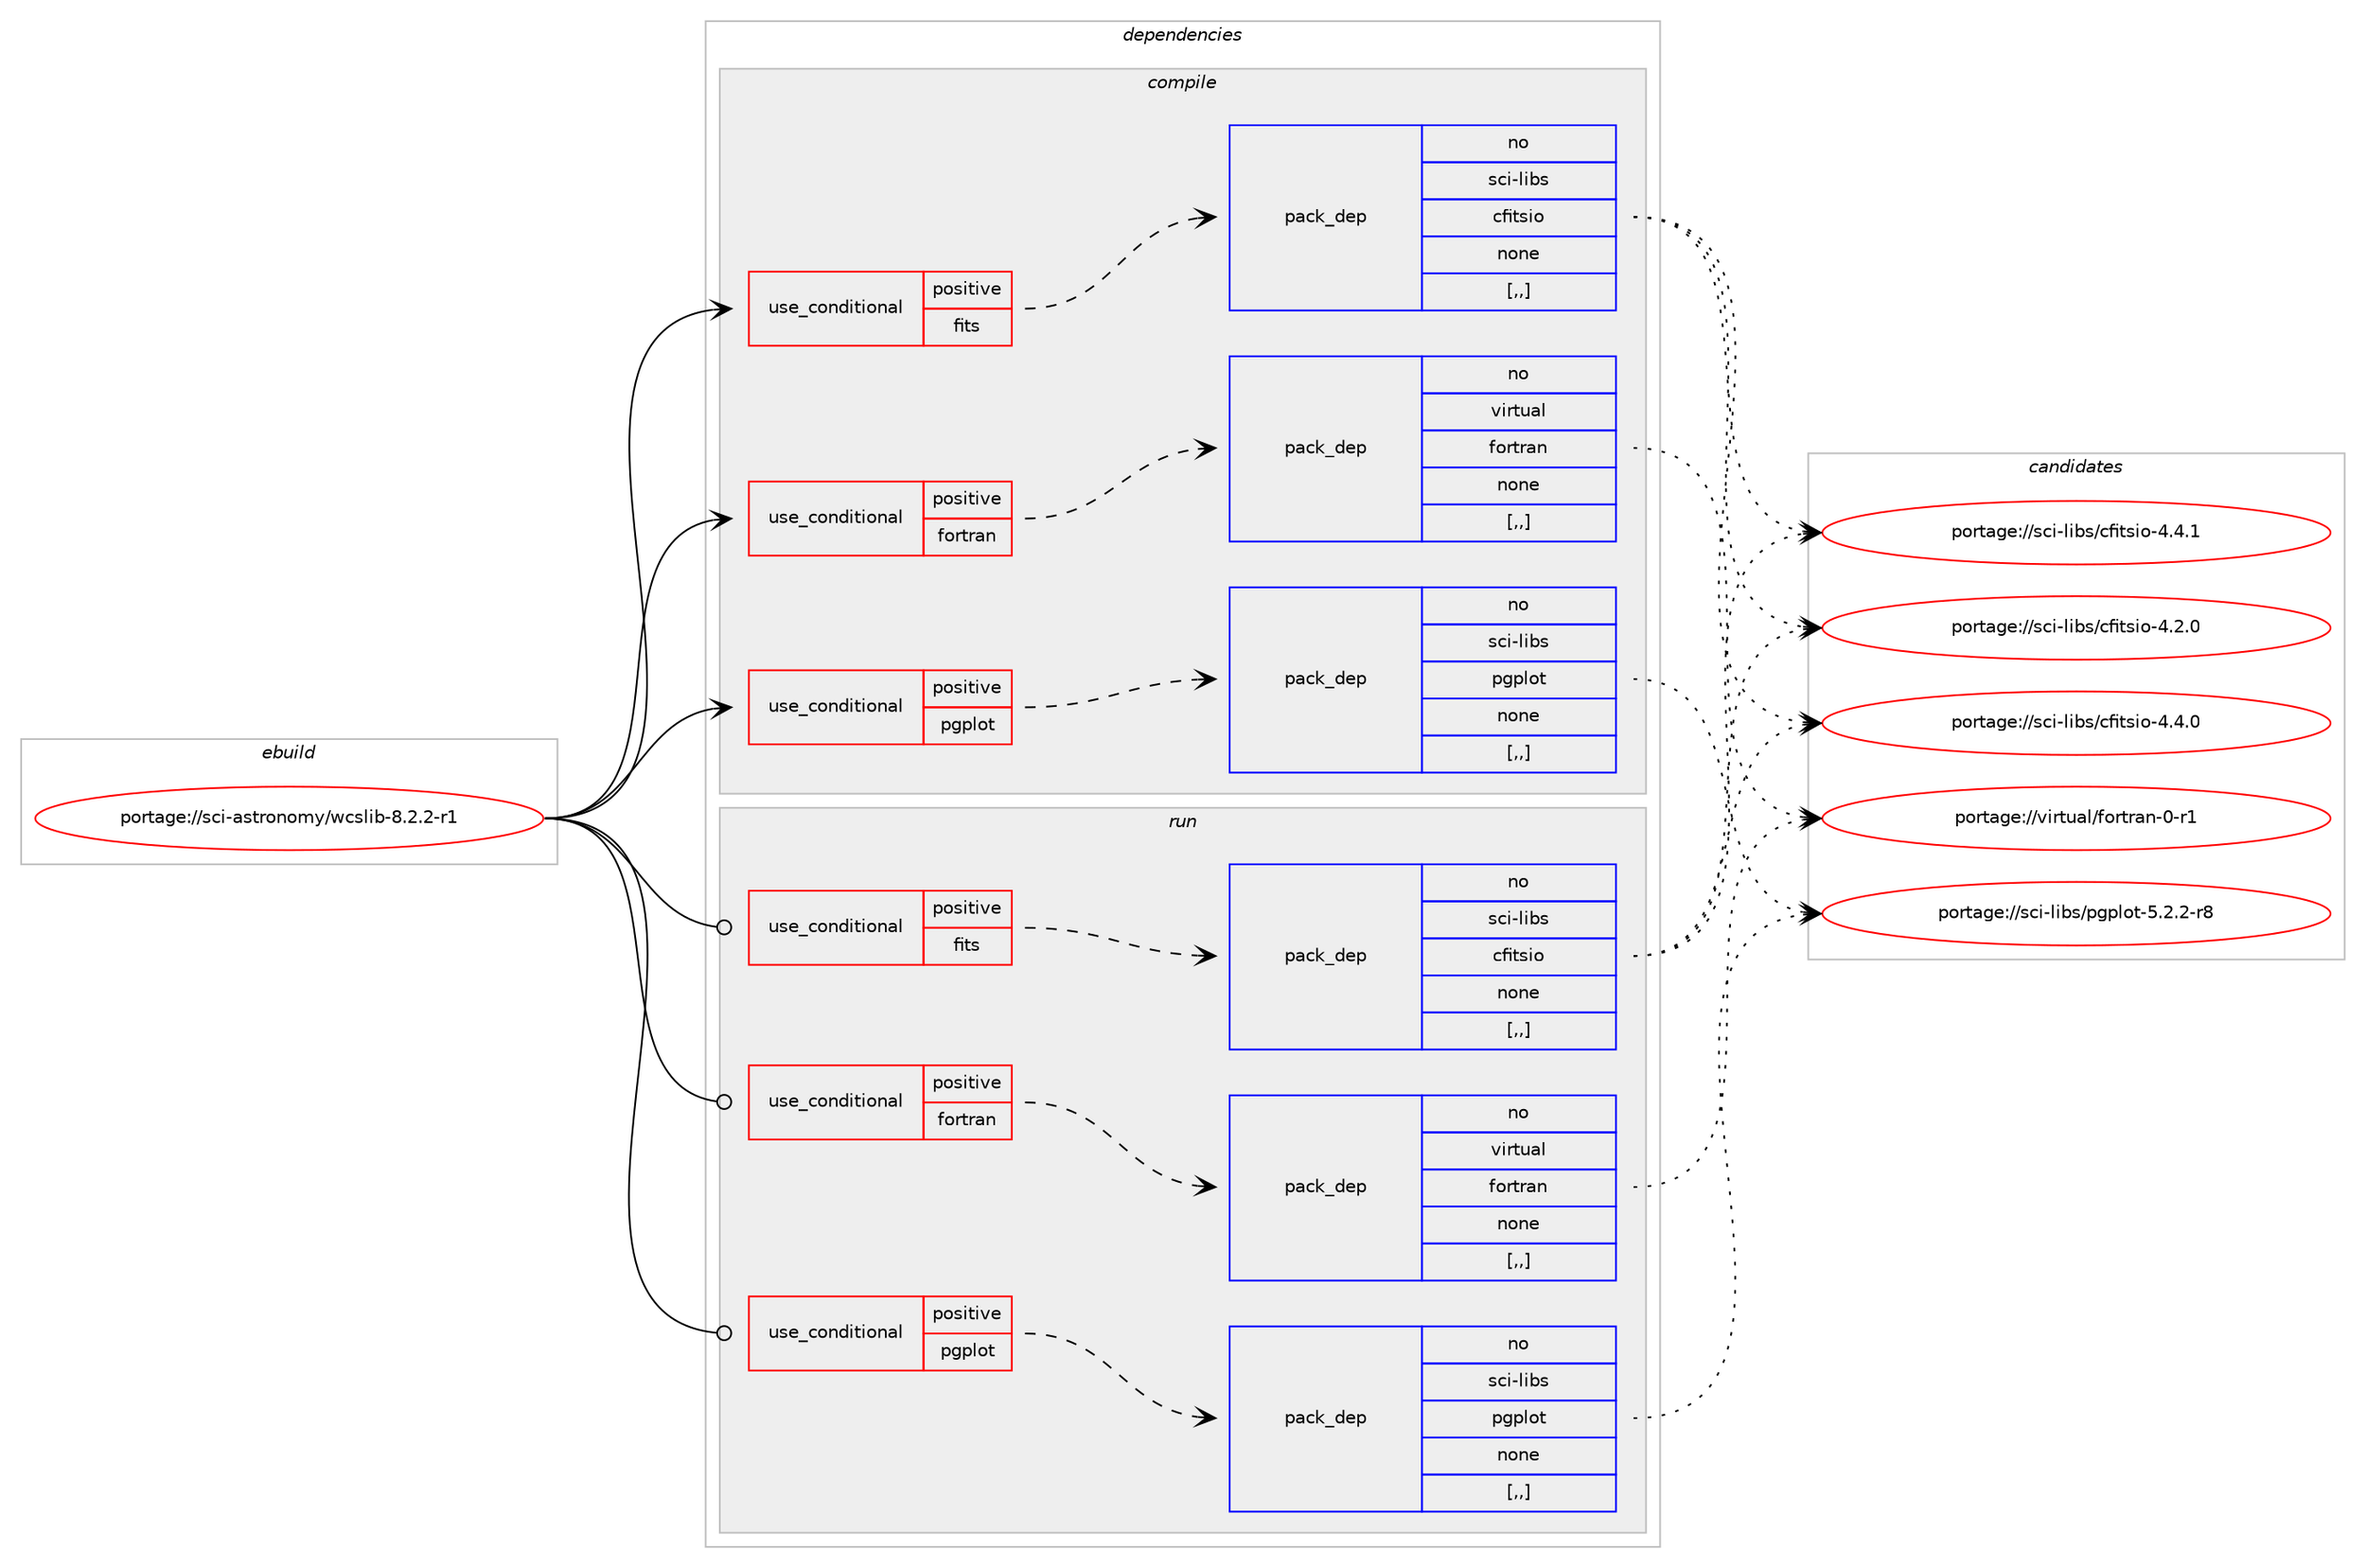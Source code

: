 digraph prolog {

# *************
# Graph options
# *************

newrank=true;
concentrate=true;
compound=true;
graph [rankdir=LR,fontname=Helvetica,fontsize=10,ranksep=1.5];#, ranksep=2.5, nodesep=0.2];
edge  [arrowhead=vee];
node  [fontname=Helvetica,fontsize=10];

# **********
# The ebuild
# **********

subgraph cluster_leftcol {
color=gray;
rank=same;
label=<<i>ebuild</i>>;
id [label="portage://sci-astronomy/wcslib-8.2.2-r1", color=red, width=4, href="../sci-astronomy/wcslib-8.2.2-r1.svg"];
}

# ****************
# The dependencies
# ****************

subgraph cluster_midcol {
color=gray;
label=<<i>dependencies</i>>;
subgraph cluster_compile {
fillcolor="#eeeeee";
style=filled;
label=<<i>compile</i>>;
subgraph cond101333 {
dependency382934 [label=<<TABLE BORDER="0" CELLBORDER="1" CELLSPACING="0" CELLPADDING="4"><TR><TD ROWSPAN="3" CELLPADDING="10">use_conditional</TD></TR><TR><TD>positive</TD></TR><TR><TD>fits</TD></TR></TABLE>>, shape=none, color=red];
subgraph pack278850 {
dependency382935 [label=<<TABLE BORDER="0" CELLBORDER="1" CELLSPACING="0" CELLPADDING="4" WIDTH="220"><TR><TD ROWSPAN="6" CELLPADDING="30">pack_dep</TD></TR><TR><TD WIDTH="110">no</TD></TR><TR><TD>sci-libs</TD></TR><TR><TD>cfitsio</TD></TR><TR><TD>none</TD></TR><TR><TD>[,,]</TD></TR></TABLE>>, shape=none, color=blue];
}
dependency382934:e -> dependency382935:w [weight=20,style="dashed",arrowhead="vee"];
}
id:e -> dependency382934:w [weight=20,style="solid",arrowhead="vee"];
subgraph cond101334 {
dependency382936 [label=<<TABLE BORDER="0" CELLBORDER="1" CELLSPACING="0" CELLPADDING="4"><TR><TD ROWSPAN="3" CELLPADDING="10">use_conditional</TD></TR><TR><TD>positive</TD></TR><TR><TD>fortran</TD></TR></TABLE>>, shape=none, color=red];
subgraph pack278851 {
dependency382937 [label=<<TABLE BORDER="0" CELLBORDER="1" CELLSPACING="0" CELLPADDING="4" WIDTH="220"><TR><TD ROWSPAN="6" CELLPADDING="30">pack_dep</TD></TR><TR><TD WIDTH="110">no</TD></TR><TR><TD>virtual</TD></TR><TR><TD>fortran</TD></TR><TR><TD>none</TD></TR><TR><TD>[,,]</TD></TR></TABLE>>, shape=none, color=blue];
}
dependency382936:e -> dependency382937:w [weight=20,style="dashed",arrowhead="vee"];
}
id:e -> dependency382936:w [weight=20,style="solid",arrowhead="vee"];
subgraph cond101335 {
dependency382938 [label=<<TABLE BORDER="0" CELLBORDER="1" CELLSPACING="0" CELLPADDING="4"><TR><TD ROWSPAN="3" CELLPADDING="10">use_conditional</TD></TR><TR><TD>positive</TD></TR><TR><TD>pgplot</TD></TR></TABLE>>, shape=none, color=red];
subgraph pack278852 {
dependency382939 [label=<<TABLE BORDER="0" CELLBORDER="1" CELLSPACING="0" CELLPADDING="4" WIDTH="220"><TR><TD ROWSPAN="6" CELLPADDING="30">pack_dep</TD></TR><TR><TD WIDTH="110">no</TD></TR><TR><TD>sci-libs</TD></TR><TR><TD>pgplot</TD></TR><TR><TD>none</TD></TR><TR><TD>[,,]</TD></TR></TABLE>>, shape=none, color=blue];
}
dependency382938:e -> dependency382939:w [weight=20,style="dashed",arrowhead="vee"];
}
id:e -> dependency382938:w [weight=20,style="solid",arrowhead="vee"];
}
subgraph cluster_compileandrun {
fillcolor="#eeeeee";
style=filled;
label=<<i>compile and run</i>>;
}
subgraph cluster_run {
fillcolor="#eeeeee";
style=filled;
label=<<i>run</i>>;
subgraph cond101336 {
dependency382940 [label=<<TABLE BORDER="0" CELLBORDER="1" CELLSPACING="0" CELLPADDING="4"><TR><TD ROWSPAN="3" CELLPADDING="10">use_conditional</TD></TR><TR><TD>positive</TD></TR><TR><TD>fits</TD></TR></TABLE>>, shape=none, color=red];
subgraph pack278853 {
dependency382941 [label=<<TABLE BORDER="0" CELLBORDER="1" CELLSPACING="0" CELLPADDING="4" WIDTH="220"><TR><TD ROWSPAN="6" CELLPADDING="30">pack_dep</TD></TR><TR><TD WIDTH="110">no</TD></TR><TR><TD>sci-libs</TD></TR><TR><TD>cfitsio</TD></TR><TR><TD>none</TD></TR><TR><TD>[,,]</TD></TR></TABLE>>, shape=none, color=blue];
}
dependency382940:e -> dependency382941:w [weight=20,style="dashed",arrowhead="vee"];
}
id:e -> dependency382940:w [weight=20,style="solid",arrowhead="odot"];
subgraph cond101337 {
dependency382942 [label=<<TABLE BORDER="0" CELLBORDER="1" CELLSPACING="0" CELLPADDING="4"><TR><TD ROWSPAN="3" CELLPADDING="10">use_conditional</TD></TR><TR><TD>positive</TD></TR><TR><TD>fortran</TD></TR></TABLE>>, shape=none, color=red];
subgraph pack278854 {
dependency382943 [label=<<TABLE BORDER="0" CELLBORDER="1" CELLSPACING="0" CELLPADDING="4" WIDTH="220"><TR><TD ROWSPAN="6" CELLPADDING="30">pack_dep</TD></TR><TR><TD WIDTH="110">no</TD></TR><TR><TD>virtual</TD></TR><TR><TD>fortran</TD></TR><TR><TD>none</TD></TR><TR><TD>[,,]</TD></TR></TABLE>>, shape=none, color=blue];
}
dependency382942:e -> dependency382943:w [weight=20,style="dashed",arrowhead="vee"];
}
id:e -> dependency382942:w [weight=20,style="solid",arrowhead="odot"];
subgraph cond101338 {
dependency382944 [label=<<TABLE BORDER="0" CELLBORDER="1" CELLSPACING="0" CELLPADDING="4"><TR><TD ROWSPAN="3" CELLPADDING="10">use_conditional</TD></TR><TR><TD>positive</TD></TR><TR><TD>pgplot</TD></TR></TABLE>>, shape=none, color=red];
subgraph pack278855 {
dependency382945 [label=<<TABLE BORDER="0" CELLBORDER="1" CELLSPACING="0" CELLPADDING="4" WIDTH="220"><TR><TD ROWSPAN="6" CELLPADDING="30">pack_dep</TD></TR><TR><TD WIDTH="110">no</TD></TR><TR><TD>sci-libs</TD></TR><TR><TD>pgplot</TD></TR><TR><TD>none</TD></TR><TR><TD>[,,]</TD></TR></TABLE>>, shape=none, color=blue];
}
dependency382944:e -> dependency382945:w [weight=20,style="dashed",arrowhead="vee"];
}
id:e -> dependency382944:w [weight=20,style="solid",arrowhead="odot"];
}
}

# **************
# The candidates
# **************

subgraph cluster_choices {
rank=same;
color=gray;
label=<<i>candidates</i>>;

subgraph choice278850 {
color=black;
nodesep=1;
choice1159910545108105981154799102105116115105111455246504648 [label="portage://sci-libs/cfitsio-4.2.0", color=red, width=4,href="../sci-libs/cfitsio-4.2.0.svg"];
choice1159910545108105981154799102105116115105111455246524648 [label="portage://sci-libs/cfitsio-4.4.0", color=red, width=4,href="../sci-libs/cfitsio-4.4.0.svg"];
choice1159910545108105981154799102105116115105111455246524649 [label="portage://sci-libs/cfitsio-4.4.1", color=red, width=4,href="../sci-libs/cfitsio-4.4.1.svg"];
dependency382935:e -> choice1159910545108105981154799102105116115105111455246504648:w [style=dotted,weight="100"];
dependency382935:e -> choice1159910545108105981154799102105116115105111455246524648:w [style=dotted,weight="100"];
dependency382935:e -> choice1159910545108105981154799102105116115105111455246524649:w [style=dotted,weight="100"];
}
subgraph choice278851 {
color=black;
nodesep=1;
choice11810511411611797108471021111141161149711045484511449 [label="portage://virtual/fortran-0-r1", color=red, width=4,href="../virtual/fortran-0-r1.svg"];
dependency382937:e -> choice11810511411611797108471021111141161149711045484511449:w [style=dotted,weight="100"];
}
subgraph choice278852 {
color=black;
nodesep=1;
choice115991054510810598115471121031121081111164553465046504511456 [label="portage://sci-libs/pgplot-5.2.2-r8", color=red, width=4,href="../sci-libs/pgplot-5.2.2-r8.svg"];
dependency382939:e -> choice115991054510810598115471121031121081111164553465046504511456:w [style=dotted,weight="100"];
}
subgraph choice278853 {
color=black;
nodesep=1;
choice1159910545108105981154799102105116115105111455246504648 [label="portage://sci-libs/cfitsio-4.2.0", color=red, width=4,href="../sci-libs/cfitsio-4.2.0.svg"];
choice1159910545108105981154799102105116115105111455246524648 [label="portage://sci-libs/cfitsio-4.4.0", color=red, width=4,href="../sci-libs/cfitsio-4.4.0.svg"];
choice1159910545108105981154799102105116115105111455246524649 [label="portage://sci-libs/cfitsio-4.4.1", color=red, width=4,href="../sci-libs/cfitsio-4.4.1.svg"];
dependency382941:e -> choice1159910545108105981154799102105116115105111455246504648:w [style=dotted,weight="100"];
dependency382941:e -> choice1159910545108105981154799102105116115105111455246524648:w [style=dotted,weight="100"];
dependency382941:e -> choice1159910545108105981154799102105116115105111455246524649:w [style=dotted,weight="100"];
}
subgraph choice278854 {
color=black;
nodesep=1;
choice11810511411611797108471021111141161149711045484511449 [label="portage://virtual/fortran-0-r1", color=red, width=4,href="../virtual/fortran-0-r1.svg"];
dependency382943:e -> choice11810511411611797108471021111141161149711045484511449:w [style=dotted,weight="100"];
}
subgraph choice278855 {
color=black;
nodesep=1;
choice115991054510810598115471121031121081111164553465046504511456 [label="portage://sci-libs/pgplot-5.2.2-r8", color=red, width=4,href="../sci-libs/pgplot-5.2.2-r8.svg"];
dependency382945:e -> choice115991054510810598115471121031121081111164553465046504511456:w [style=dotted,weight="100"];
}
}

}
